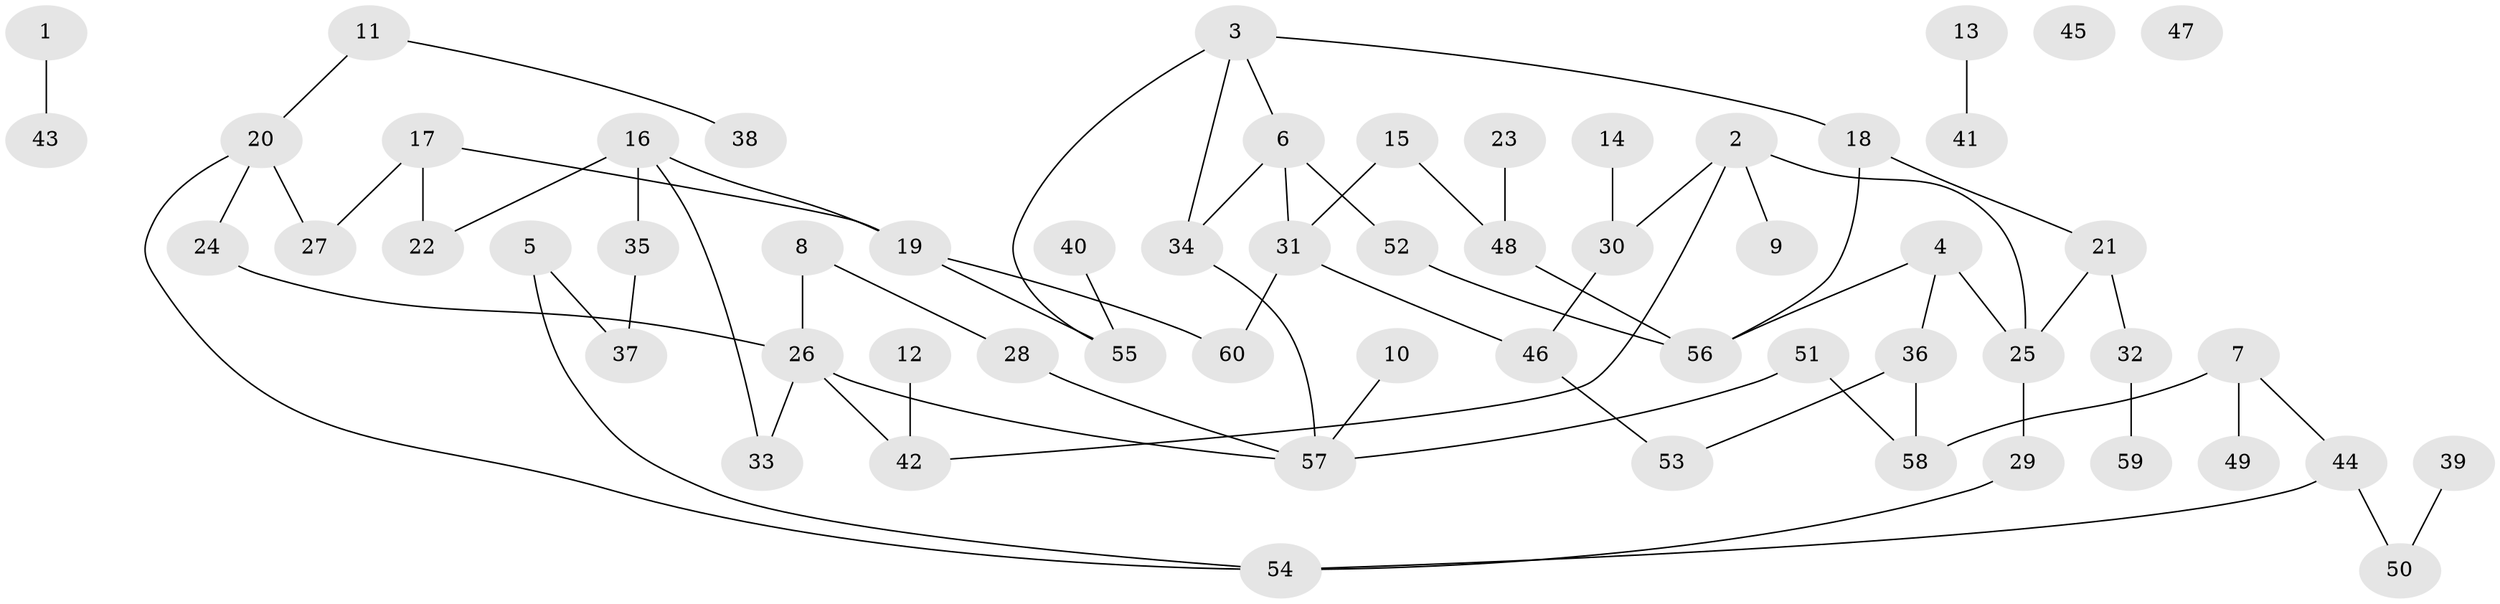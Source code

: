 // coarse degree distribution, {1: 0.2857142857142857, 2: 0.30952380952380953, 3: 0.11904761904761904, 4: 0.16666666666666666, 0: 0.047619047619047616, 5: 0.047619047619047616, 7: 0.023809523809523808}
// Generated by graph-tools (version 1.1) at 2025/43/03/04/25 21:43:07]
// undirected, 60 vertices, 71 edges
graph export_dot {
graph [start="1"]
  node [color=gray90,style=filled];
  1;
  2;
  3;
  4;
  5;
  6;
  7;
  8;
  9;
  10;
  11;
  12;
  13;
  14;
  15;
  16;
  17;
  18;
  19;
  20;
  21;
  22;
  23;
  24;
  25;
  26;
  27;
  28;
  29;
  30;
  31;
  32;
  33;
  34;
  35;
  36;
  37;
  38;
  39;
  40;
  41;
  42;
  43;
  44;
  45;
  46;
  47;
  48;
  49;
  50;
  51;
  52;
  53;
  54;
  55;
  56;
  57;
  58;
  59;
  60;
  1 -- 43;
  2 -- 9;
  2 -- 25;
  2 -- 30;
  2 -- 42;
  3 -- 6;
  3 -- 18;
  3 -- 34;
  3 -- 55;
  4 -- 25;
  4 -- 36;
  4 -- 56;
  5 -- 37;
  5 -- 54;
  6 -- 31;
  6 -- 34;
  6 -- 52;
  7 -- 44;
  7 -- 49;
  7 -- 58;
  8 -- 26;
  8 -- 28;
  10 -- 57;
  11 -- 20;
  11 -- 38;
  12 -- 42;
  13 -- 41;
  14 -- 30;
  15 -- 31;
  15 -- 48;
  16 -- 19;
  16 -- 22;
  16 -- 33;
  16 -- 35;
  17 -- 19;
  17 -- 22;
  17 -- 27;
  18 -- 21;
  18 -- 56;
  19 -- 55;
  19 -- 60;
  20 -- 24;
  20 -- 27;
  20 -- 54;
  21 -- 25;
  21 -- 32;
  23 -- 48;
  24 -- 26;
  25 -- 29;
  26 -- 33;
  26 -- 42;
  26 -- 57;
  28 -- 57;
  29 -- 54;
  30 -- 46;
  31 -- 46;
  31 -- 60;
  32 -- 59;
  34 -- 57;
  35 -- 37;
  36 -- 53;
  36 -- 58;
  39 -- 50;
  40 -- 55;
  44 -- 50;
  44 -- 54;
  46 -- 53;
  48 -- 56;
  51 -- 57;
  51 -- 58;
  52 -- 56;
}
